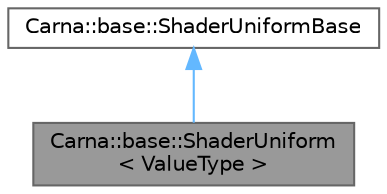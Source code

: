 digraph "Carna::base::ShaderUniform&lt; ValueType &gt;"
{
 // LATEX_PDF_SIZE
  bgcolor="transparent";
  edge [fontname=Helvetica,fontsize=10,labelfontname=Helvetica,labelfontsize=10];
  node [fontname=Helvetica,fontsize=10,shape=box,height=0.2,width=0.4];
  Node1 [id="Node000001",label="Carna::base::ShaderUniform\l\< ValueType \>",height=0.2,width=0.4,color="gray40", fillcolor="grey60", style="filled", fontcolor="black",tooltip="Implements ShaderUniformBase class for particular ValueType."];
  Node2 -> Node1 [id="edge1_Node000001_Node000002",dir="back",color="steelblue1",style="solid",tooltip=" "];
  Node2 [id="Node000002",label="Carna::base::ShaderUniformBase",height=0.2,width=0.4,color="gray40", fillcolor="white", style="filled",URL="$classCarna_1_1base_1_1ShaderUniformBase.html",tooltip="Type-independent abstract ShaderUniform base class."];
}
